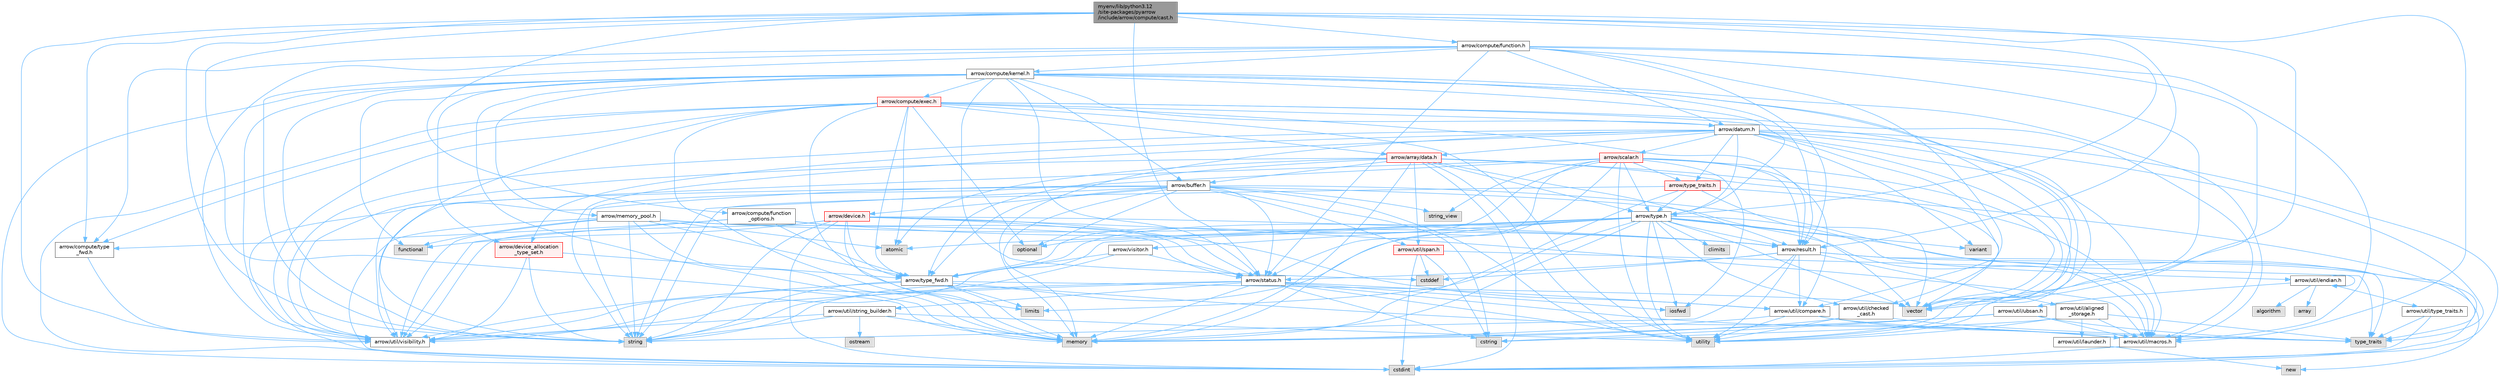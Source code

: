 digraph "myenv/lib/python3.12/site-packages/pyarrow/include/arrow/compute/cast.h"
{
 // LATEX_PDF_SIZE
  bgcolor="transparent";
  edge [fontname=Helvetica,fontsize=10,labelfontname=Helvetica,labelfontsize=10];
  node [fontname=Helvetica,fontsize=10,shape=box,height=0.2,width=0.4];
  Node1 [id="Node000001",label="myenv/lib/python3.12\l/site-packages/pyarrow\l/include/arrow/compute/cast.h",height=0.2,width=0.4,color="gray40", fillcolor="grey60", style="filled", fontcolor="black",tooltip=" "];
  Node1 -> Node2 [id="edge1_Node000001_Node000002",color="steelblue1",style="solid",tooltip=" "];
  Node2 [id="Node000002",label="memory",height=0.2,width=0.4,color="grey60", fillcolor="#E0E0E0", style="filled",tooltip=" "];
  Node1 -> Node3 [id="edge2_Node000001_Node000003",color="steelblue1",style="solid",tooltip=" "];
  Node3 [id="Node000003",label="string",height=0.2,width=0.4,color="grey60", fillcolor="#E0E0E0", style="filled",tooltip=" "];
  Node1 -> Node4 [id="edge3_Node000001_Node000004",color="steelblue1",style="solid",tooltip=" "];
  Node4 [id="Node000004",label="vector",height=0.2,width=0.4,color="grey60", fillcolor="#E0E0E0", style="filled",tooltip=" "];
  Node1 -> Node5 [id="edge4_Node000001_Node000005",color="steelblue1",style="solid",tooltip=" "];
  Node5 [id="Node000005",label="arrow/compute/function.h",height=0.2,width=0.4,color="grey40", fillcolor="white", style="filled",URL="$function_8h.html",tooltip=" "];
  Node5 -> Node3 [id="edge5_Node000005_Node000003",color="steelblue1",style="solid",tooltip=" "];
  Node5 -> Node6 [id="edge6_Node000005_Node000006",color="steelblue1",style="solid",tooltip=" "];
  Node6 [id="Node000006",label="utility",height=0.2,width=0.4,color="grey60", fillcolor="#E0E0E0", style="filled",tooltip=" "];
  Node5 -> Node4 [id="edge7_Node000005_Node000004",color="steelblue1",style="solid",tooltip=" "];
  Node5 -> Node7 [id="edge8_Node000005_Node000007",color="steelblue1",style="solid",tooltip=" "];
  Node7 [id="Node000007",label="arrow/compute/kernel.h",height=0.2,width=0.4,color="grey40", fillcolor="white", style="filled",URL="$kernel_8h.html",tooltip=" "];
  Node7 -> Node8 [id="edge9_Node000007_Node000008",color="steelblue1",style="solid",tooltip=" "];
  Node8 [id="Node000008",label="cstddef",height=0.2,width=0.4,color="grey60", fillcolor="#E0E0E0", style="filled",tooltip=" "];
  Node7 -> Node9 [id="edge10_Node000007_Node000009",color="steelblue1",style="solid",tooltip=" "];
  Node9 [id="Node000009",label="cstdint",height=0.2,width=0.4,color="grey60", fillcolor="#E0E0E0", style="filled",tooltip=" "];
  Node7 -> Node10 [id="edge11_Node000007_Node000010",color="steelblue1",style="solid",tooltip=" "];
  Node10 [id="Node000010",label="functional",height=0.2,width=0.4,color="grey60", fillcolor="#E0E0E0", style="filled",tooltip=" "];
  Node7 -> Node2 [id="edge12_Node000007_Node000002",color="steelblue1",style="solid",tooltip=" "];
  Node7 -> Node3 [id="edge13_Node000007_Node000003",color="steelblue1",style="solid",tooltip=" "];
  Node7 -> Node6 [id="edge14_Node000007_Node000006",color="steelblue1",style="solid",tooltip=" "];
  Node7 -> Node4 [id="edge15_Node000007_Node000004",color="steelblue1",style="solid",tooltip=" "];
  Node7 -> Node11 [id="edge16_Node000007_Node000011",color="steelblue1",style="solid",tooltip=" "];
  Node11 [id="Node000011",label="arrow/buffer.h",height=0.2,width=0.4,color="grey40", fillcolor="white", style="filled",URL="$buffer_8h.html",tooltip=" "];
  Node11 -> Node9 [id="edge17_Node000011_Node000009",color="steelblue1",style="solid",tooltip=" "];
  Node11 -> Node12 [id="edge18_Node000011_Node000012",color="steelblue1",style="solid",tooltip=" "];
  Node12 [id="Node000012",label="cstring",height=0.2,width=0.4,color="grey60", fillcolor="#E0E0E0", style="filled",tooltip=" "];
  Node11 -> Node2 [id="edge19_Node000011_Node000002",color="steelblue1",style="solid",tooltip=" "];
  Node11 -> Node13 [id="edge20_Node000011_Node000013",color="steelblue1",style="solid",tooltip=" "];
  Node13 [id="Node000013",label="optional",height=0.2,width=0.4,color="grey60", fillcolor="#E0E0E0", style="filled",tooltip=" "];
  Node11 -> Node3 [id="edge21_Node000011_Node000003",color="steelblue1",style="solid",tooltip=" "];
  Node11 -> Node14 [id="edge22_Node000011_Node000014",color="steelblue1",style="solid",tooltip=" "];
  Node14 [id="Node000014",label="string_view",height=0.2,width=0.4,color="grey60", fillcolor="#E0E0E0", style="filled",tooltip=" "];
  Node11 -> Node6 [id="edge23_Node000011_Node000006",color="steelblue1",style="solid",tooltip=" "];
  Node11 -> Node4 [id="edge24_Node000011_Node000004",color="steelblue1",style="solid",tooltip=" "];
  Node11 -> Node15 [id="edge25_Node000011_Node000015",color="steelblue1",style="solid",tooltip=" "];
  Node15 [id="Node000015",label="arrow/device.h",height=0.2,width=0.4,color="red", fillcolor="#FFF0F0", style="filled",URL="$device_8h.html",tooltip=" "];
  Node15 -> Node9 [id="edge26_Node000015_Node000009",color="steelblue1",style="solid",tooltip=" "];
  Node15 -> Node10 [id="edge27_Node000015_Node000010",color="steelblue1",style="solid",tooltip=" "];
  Node15 -> Node2 [id="edge28_Node000015_Node000002",color="steelblue1",style="solid",tooltip=" "];
  Node15 -> Node3 [id="edge29_Node000015_Node000003",color="steelblue1",style="solid",tooltip=" "];
  Node15 -> Node21 [id="edge30_Node000015_Node000021",color="steelblue1",style="solid",tooltip=" "];
  Node21 [id="Node000021",label="arrow/result.h",height=0.2,width=0.4,color="grey40", fillcolor="white", style="filled",URL="$result_8h.html",tooltip=" "];
  Node21 -> Node8 [id="edge31_Node000021_Node000008",color="steelblue1",style="solid",tooltip=" "];
  Node21 -> Node22 [id="edge32_Node000021_Node000022",color="steelblue1",style="solid",tooltip=" "];
  Node22 [id="Node000022",label="new",height=0.2,width=0.4,color="grey60", fillcolor="#E0E0E0", style="filled",tooltip=" "];
  Node21 -> Node3 [id="edge33_Node000021_Node000003",color="steelblue1",style="solid",tooltip=" "];
  Node21 -> Node23 [id="edge34_Node000021_Node000023",color="steelblue1",style="solid",tooltip=" "];
  Node23 [id="Node000023",label="type_traits",height=0.2,width=0.4,color="grey60", fillcolor="#E0E0E0", style="filled",tooltip=" "];
  Node21 -> Node6 [id="edge35_Node000021_Node000006",color="steelblue1",style="solid",tooltip=" "];
  Node21 -> Node24 [id="edge36_Node000021_Node000024",color="steelblue1",style="solid",tooltip=" "];
  Node24 [id="Node000024",label="arrow/status.h",height=0.2,width=0.4,color="grey40", fillcolor="white", style="filled",URL="$status_8h.html",tooltip=" "];
  Node24 -> Node12 [id="edge37_Node000024_Node000012",color="steelblue1",style="solid",tooltip=" "];
  Node24 -> Node25 [id="edge38_Node000024_Node000025",color="steelblue1",style="solid",tooltip=" "];
  Node25 [id="Node000025",label="iosfwd",height=0.2,width=0.4,color="grey60", fillcolor="#E0E0E0", style="filled",tooltip=" "];
  Node24 -> Node2 [id="edge39_Node000024_Node000002",color="steelblue1",style="solid",tooltip=" "];
  Node24 -> Node3 [id="edge40_Node000024_Node000003",color="steelblue1",style="solid",tooltip=" "];
  Node24 -> Node6 [id="edge41_Node000024_Node000006",color="steelblue1",style="solid",tooltip=" "];
  Node24 -> Node26 [id="edge42_Node000024_Node000026",color="steelblue1",style="solid",tooltip=" "];
  Node26 [id="Node000026",label="arrow/util/compare.h",height=0.2,width=0.4,color="grey40", fillcolor="white", style="filled",URL="$util_2compare_8h.html",tooltip=" "];
  Node26 -> Node2 [id="edge43_Node000026_Node000002",color="steelblue1",style="solid",tooltip=" "];
  Node26 -> Node23 [id="edge44_Node000026_Node000023",color="steelblue1",style="solid",tooltip=" "];
  Node26 -> Node6 [id="edge45_Node000026_Node000006",color="steelblue1",style="solid",tooltip=" "];
  Node26 -> Node19 [id="edge46_Node000026_Node000019",color="steelblue1",style="solid",tooltip=" "];
  Node19 [id="Node000019",label="arrow/util/macros.h",height=0.2,width=0.4,color="grey40", fillcolor="white", style="filled",URL="$macros_8h.html",tooltip=" "];
  Node19 -> Node9 [id="edge47_Node000019_Node000009",color="steelblue1",style="solid",tooltip=" "];
  Node24 -> Node19 [id="edge48_Node000024_Node000019",color="steelblue1",style="solid",tooltip=" "];
  Node24 -> Node27 [id="edge49_Node000024_Node000027",color="steelblue1",style="solid",tooltip=" "];
  Node27 [id="Node000027",label="arrow/util/string_builder.h",height=0.2,width=0.4,color="grey40", fillcolor="white", style="filled",URL="$string__builder_8h.html",tooltip=" "];
  Node27 -> Node2 [id="edge50_Node000027_Node000002",color="steelblue1",style="solid",tooltip=" "];
  Node27 -> Node28 [id="edge51_Node000027_Node000028",color="steelblue1",style="solid",tooltip=" "];
  Node28 [id="Node000028",label="ostream",height=0.2,width=0.4,color="grey60", fillcolor="#E0E0E0", style="filled",tooltip=" "];
  Node27 -> Node3 [id="edge52_Node000027_Node000003",color="steelblue1",style="solid",tooltip=" "];
  Node27 -> Node6 [id="edge53_Node000027_Node000006",color="steelblue1",style="solid",tooltip=" "];
  Node27 -> Node20 [id="edge54_Node000027_Node000020",color="steelblue1",style="solid",tooltip=" "];
  Node20 [id="Node000020",label="arrow/util/visibility.h",height=0.2,width=0.4,color="grey40", fillcolor="white", style="filled",URL="$include_2arrow_2util_2visibility_8h.html",tooltip=" "];
  Node24 -> Node20 [id="edge55_Node000024_Node000020",color="steelblue1",style="solid",tooltip=" "];
  Node21 -> Node29 [id="edge56_Node000021_Node000029",color="steelblue1",style="solid",tooltip=" "];
  Node29 [id="Node000029",label="arrow/util/aligned\l_storage.h",height=0.2,width=0.4,color="grey40", fillcolor="white", style="filled",URL="$aligned__storage_8h.html",tooltip=" "];
  Node29 -> Node12 [id="edge57_Node000029_Node000012",color="steelblue1",style="solid",tooltip=" "];
  Node29 -> Node23 [id="edge58_Node000029_Node000023",color="steelblue1",style="solid",tooltip=" "];
  Node29 -> Node6 [id="edge59_Node000029_Node000006",color="steelblue1",style="solid",tooltip=" "];
  Node29 -> Node30 [id="edge60_Node000029_Node000030",color="steelblue1",style="solid",tooltip=" "];
  Node30 [id="Node000030",label="arrow/util/launder.h",height=0.2,width=0.4,color="grey40", fillcolor="white", style="filled",URL="$launder_8h.html",tooltip=" "];
  Node30 -> Node22 [id="edge61_Node000030_Node000022",color="steelblue1",style="solid",tooltip=" "];
  Node29 -> Node19 [id="edge62_Node000029_Node000019",color="steelblue1",style="solid",tooltip=" "];
  Node21 -> Node26 [id="edge63_Node000021_Node000026",color="steelblue1",style="solid",tooltip=" "];
  Node15 -> Node24 [id="edge64_Node000015_Node000024",color="steelblue1",style="solid",tooltip=" "];
  Node15 -> Node17 [id="edge65_Node000015_Node000017",color="steelblue1",style="solid",tooltip=" "];
  Node17 [id="Node000017",label="arrow/type_fwd.h",height=0.2,width=0.4,color="grey40", fillcolor="white", style="filled",URL="$arrow_2type__fwd_8h.html",tooltip=" "];
  Node17 -> Node18 [id="edge66_Node000017_Node000018",color="steelblue1",style="solid",tooltip=" "];
  Node18 [id="Node000018",label="limits",height=0.2,width=0.4,color="grey60", fillcolor="#E0E0E0", style="filled",tooltip=" "];
  Node17 -> Node2 [id="edge67_Node000017_Node000002",color="steelblue1",style="solid",tooltip=" "];
  Node17 -> Node3 [id="edge68_Node000017_Node000003",color="steelblue1",style="solid",tooltip=" "];
  Node17 -> Node4 [id="edge69_Node000017_Node000004",color="steelblue1",style="solid",tooltip=" "];
  Node17 -> Node19 [id="edge70_Node000017_Node000019",color="steelblue1",style="solid",tooltip=" "];
  Node17 -> Node20 [id="edge71_Node000017_Node000020",color="steelblue1",style="solid",tooltip=" "];
  Node15 -> Node26 [id="edge72_Node000015_Node000026",color="steelblue1",style="solid",tooltip=" "];
  Node15 -> Node19 [id="edge73_Node000015_Node000019",color="steelblue1",style="solid",tooltip=" "];
  Node15 -> Node20 [id="edge74_Node000015_Node000020",color="steelblue1",style="solid",tooltip=" "];
  Node11 -> Node24 [id="edge75_Node000011_Node000024",color="steelblue1",style="solid",tooltip=" "];
  Node11 -> Node17 [id="edge76_Node000011_Node000017",color="steelblue1",style="solid",tooltip=" "];
  Node11 -> Node19 [id="edge77_Node000011_Node000019",color="steelblue1",style="solid",tooltip=" "];
  Node11 -> Node31 [id="edge78_Node000011_Node000031",color="steelblue1",style="solid",tooltip=" "];
  Node31 [id="Node000031",label="arrow/util/span.h",height=0.2,width=0.4,color="red", fillcolor="#FFF0F0", style="filled",URL="$span_8h.html",tooltip=" "];
  Node31 -> Node8 [id="edge79_Node000031_Node000008",color="steelblue1",style="solid",tooltip=" "];
  Node31 -> Node9 [id="edge80_Node000031_Node000009",color="steelblue1",style="solid",tooltip=" "];
  Node31 -> Node12 [id="edge81_Node000031_Node000012",color="steelblue1",style="solid",tooltip=" "];
  Node31 -> Node23 [id="edge82_Node000031_Node000023",color="steelblue1",style="solid",tooltip=" "];
  Node11 -> Node20 [id="edge83_Node000011_Node000020",color="steelblue1",style="solid",tooltip=" "];
  Node7 -> Node33 [id="edge84_Node000007_Node000033",color="steelblue1",style="solid",tooltip=" "];
  Node33 [id="Node000033",label="arrow/compute/exec.h",height=0.2,width=0.4,color="red", fillcolor="#FFF0F0", style="filled",URL="$exec_8h.html",tooltip=" "];
  Node33 -> Node34 [id="edge85_Node000033_Node000034",color="steelblue1",style="solid",tooltip=" "];
  Node34 [id="Node000034",label="atomic",height=0.2,width=0.4,color="grey60", fillcolor="#E0E0E0", style="filled",tooltip=" "];
  Node33 -> Node9 [id="edge86_Node000033_Node000009",color="steelblue1",style="solid",tooltip=" "];
  Node33 -> Node18 [id="edge87_Node000033_Node000018",color="steelblue1",style="solid",tooltip=" "];
  Node33 -> Node2 [id="edge88_Node000033_Node000002",color="steelblue1",style="solid",tooltip=" "];
  Node33 -> Node13 [id="edge89_Node000033_Node000013",color="steelblue1",style="solid",tooltip=" "];
  Node33 -> Node3 [id="edge90_Node000033_Node000003",color="steelblue1",style="solid",tooltip=" "];
  Node33 -> Node6 [id="edge91_Node000033_Node000006",color="steelblue1",style="solid",tooltip=" "];
  Node33 -> Node4 [id="edge92_Node000033_Node000004",color="steelblue1",style="solid",tooltip=" "];
  Node33 -> Node35 [id="edge93_Node000033_Node000035",color="steelblue1",style="solid",tooltip=" "];
  Node35 [id="Node000035",label="arrow/array/data.h",height=0.2,width=0.4,color="red", fillcolor="#FFF0F0", style="filled",URL="$data_8h.html",tooltip=" "];
  Node35 -> Node34 [id="edge94_Node000035_Node000034",color="steelblue1",style="solid",tooltip=" "];
  Node35 -> Node9 [id="edge95_Node000035_Node000009",color="steelblue1",style="solid",tooltip=" "];
  Node35 -> Node2 [id="edge96_Node000035_Node000002",color="steelblue1",style="solid",tooltip=" "];
  Node35 -> Node6 [id="edge97_Node000035_Node000006",color="steelblue1",style="solid",tooltip=" "];
  Node35 -> Node4 [id="edge98_Node000035_Node000004",color="steelblue1",style="solid",tooltip=" "];
  Node35 -> Node11 [id="edge99_Node000035_Node000011",color="steelblue1",style="solid",tooltip=" "];
  Node35 -> Node21 [id="edge100_Node000035_Node000021",color="steelblue1",style="solid",tooltip=" "];
  Node35 -> Node39 [id="edge101_Node000035_Node000039",color="steelblue1",style="solid",tooltip=" "];
  Node39 [id="Node000039",label="arrow/type.h",height=0.2,width=0.4,color="grey40", fillcolor="white", style="filled",URL="$type_8h.html",tooltip=" "];
  Node39 -> Node34 [id="edge102_Node000039_Node000034",color="steelblue1",style="solid",tooltip=" "];
  Node39 -> Node40 [id="edge103_Node000039_Node000040",color="steelblue1",style="solid",tooltip=" "];
  Node40 [id="Node000040",label="climits",height=0.2,width=0.4,color="grey60", fillcolor="#E0E0E0", style="filled",tooltip=" "];
  Node39 -> Node9 [id="edge104_Node000039_Node000009",color="steelblue1",style="solid",tooltip=" "];
  Node39 -> Node25 [id="edge105_Node000039_Node000025",color="steelblue1",style="solid",tooltip=" "];
  Node39 -> Node18 [id="edge106_Node000039_Node000018",color="steelblue1",style="solid",tooltip=" "];
  Node39 -> Node2 [id="edge107_Node000039_Node000002",color="steelblue1",style="solid",tooltip=" "];
  Node39 -> Node13 [id="edge108_Node000039_Node000013",color="steelblue1",style="solid",tooltip=" "];
  Node39 -> Node3 [id="edge109_Node000039_Node000003",color="steelblue1",style="solid",tooltip=" "];
  Node39 -> Node6 [id="edge110_Node000039_Node000006",color="steelblue1",style="solid",tooltip=" "];
  Node39 -> Node38 [id="edge111_Node000039_Node000038",color="steelblue1",style="solid",tooltip=" "];
  Node38 [id="Node000038",label="variant",height=0.2,width=0.4,color="grey60", fillcolor="#E0E0E0", style="filled",tooltip=" "];
  Node39 -> Node4 [id="edge112_Node000039_Node000004",color="steelblue1",style="solid",tooltip=" "];
  Node39 -> Node21 [id="edge113_Node000039_Node000021",color="steelblue1",style="solid",tooltip=" "];
  Node39 -> Node17 [id="edge114_Node000039_Node000017",color="steelblue1",style="solid",tooltip=" "];
  Node39 -> Node41 [id="edge115_Node000039_Node000041",color="steelblue1",style="solid",tooltip=" "];
  Node41 [id="Node000041",label="arrow/util/checked\l_cast.h",height=0.2,width=0.4,color="grey40", fillcolor="white", style="filled",URL="$checked__cast_8h.html",tooltip=" "];
  Node41 -> Node2 [id="edge116_Node000041_Node000002",color="steelblue1",style="solid",tooltip=" "];
  Node41 -> Node23 [id="edge117_Node000041_Node000023",color="steelblue1",style="solid",tooltip=" "];
  Node41 -> Node6 [id="edge118_Node000041_Node000006",color="steelblue1",style="solid",tooltip=" "];
  Node39 -> Node42 [id="edge119_Node000039_Node000042",color="steelblue1",style="solid",tooltip=" "];
  Node42 [id="Node000042",label="arrow/util/endian.h",height=0.2,width=0.4,color="grey40", fillcolor="white", style="filled",URL="$endian_8h.html",tooltip=" "];
  Node42 -> Node42 [id="edge120_Node000042_Node000042",color="steelblue1",style="solid",tooltip=" "];
  Node42 -> Node43 [id="edge121_Node000042_Node000043",color="steelblue1",style="solid",tooltip=" "];
  Node43 [id="Node000043",label="algorithm",height=0.2,width=0.4,color="grey60", fillcolor="#E0E0E0", style="filled",tooltip=" "];
  Node42 -> Node44 [id="edge122_Node000042_Node000044",color="steelblue1",style="solid",tooltip=" "];
  Node44 [id="Node000044",label="array",height=0.2,width=0.4,color="grey60", fillcolor="#E0E0E0", style="filled",tooltip=" "];
  Node42 -> Node45 [id="edge123_Node000042_Node000045",color="steelblue1",style="solid",tooltip=" "];
  Node45 [id="Node000045",label="arrow/util/type_traits.h",height=0.2,width=0.4,color="grey40", fillcolor="white", style="filled",URL="$include_2arrow_2util_2type__traits_8h.html",tooltip=" "];
  Node45 -> Node9 [id="edge124_Node000045_Node000009",color="steelblue1",style="solid",tooltip=" "];
  Node45 -> Node23 [id="edge125_Node000045_Node000023",color="steelblue1",style="solid",tooltip=" "];
  Node42 -> Node46 [id="edge126_Node000042_Node000046",color="steelblue1",style="solid",tooltip=" "];
  Node46 [id="Node000046",label="arrow/util/ubsan.h",height=0.2,width=0.4,color="grey40", fillcolor="white", style="filled",URL="$ubsan_8h.html",tooltip=" "];
  Node46 -> Node12 [id="edge127_Node000046_Node000012",color="steelblue1",style="solid",tooltip=" "];
  Node46 -> Node2 [id="edge128_Node000046_Node000002",color="steelblue1",style="solid",tooltip=" "];
  Node46 -> Node23 [id="edge129_Node000046_Node000023",color="steelblue1",style="solid",tooltip=" "];
  Node46 -> Node19 [id="edge130_Node000046_Node000019",color="steelblue1",style="solid",tooltip=" "];
  Node39 -> Node19 [id="edge131_Node000039_Node000019",color="steelblue1",style="solid",tooltip=" "];
  Node39 -> Node20 [id="edge132_Node000039_Node000020",color="steelblue1",style="solid",tooltip=" "];
  Node39 -> Node47 [id="edge133_Node000039_Node000047",color="steelblue1",style="solid",tooltip=" "];
  Node47 [id="Node000047",label="arrow/visitor.h",height=0.2,width=0.4,color="grey40", fillcolor="white", style="filled",URL="$visitor_8h.html",tooltip=" "];
  Node47 -> Node24 [id="edge134_Node000047_Node000024",color="steelblue1",style="solid",tooltip=" "];
  Node47 -> Node17 [id="edge135_Node000047_Node000017",color="steelblue1",style="solid",tooltip=" "];
  Node47 -> Node20 [id="edge136_Node000047_Node000020",color="steelblue1",style="solid",tooltip=" "];
  Node35 -> Node17 [id="edge137_Node000035_Node000017",color="steelblue1",style="solid",tooltip=" "];
  Node35 -> Node19 [id="edge138_Node000035_Node000019",color="steelblue1",style="solid",tooltip=" "];
  Node35 -> Node31 [id="edge139_Node000035_Node000031",color="steelblue1",style="solid",tooltip=" "];
  Node35 -> Node20 [id="edge140_Node000035_Node000020",color="steelblue1",style="solid",tooltip=" "];
  Node33 -> Node50 [id="edge141_Node000033_Node000050",color="steelblue1",style="solid",tooltip=" "];
  Node50 [id="Node000050",label="arrow/compute/type\l_fwd.h",height=0.2,width=0.4,color="grey40", fillcolor="white", style="filled",URL="$arrow_2compute_2type__fwd_8h.html",tooltip=" "];
  Node50 -> Node20 [id="edge142_Node000050_Node000020",color="steelblue1",style="solid",tooltip=" "];
  Node33 -> Node51 [id="edge143_Node000033_Node000051",color="steelblue1",style="solid",tooltip=" "];
  Node51 [id="Node000051",label="arrow/datum.h",height=0.2,width=0.4,color="grey40", fillcolor="white", style="filled",URL="$datum_8h.html",tooltip=" "];
  Node51 -> Node9 [id="edge144_Node000051_Node000009",color="steelblue1",style="solid",tooltip=" "];
  Node51 -> Node2 [id="edge145_Node000051_Node000002",color="steelblue1",style="solid",tooltip=" "];
  Node51 -> Node3 [id="edge146_Node000051_Node000003",color="steelblue1",style="solid",tooltip=" "];
  Node51 -> Node23 [id="edge147_Node000051_Node000023",color="steelblue1",style="solid",tooltip=" "];
  Node51 -> Node6 [id="edge148_Node000051_Node000006",color="steelblue1",style="solid",tooltip=" "];
  Node51 -> Node38 [id="edge149_Node000051_Node000038",color="steelblue1",style="solid",tooltip=" "];
  Node51 -> Node4 [id="edge150_Node000051_Node000004",color="steelblue1",style="solid",tooltip=" "];
  Node51 -> Node35 [id="edge151_Node000051_Node000035",color="steelblue1",style="solid",tooltip=" "];
  Node51 -> Node52 [id="edge152_Node000051_Node000052",color="steelblue1",style="solid",tooltip=" "];
  Node52 [id="Node000052",label="arrow/device_allocation\l_type_set.h",height=0.2,width=0.4,color="red", fillcolor="#FFF0F0", style="filled",URL="$device__allocation__type__set_8h.html",tooltip=" "];
  Node52 -> Node3 [id="edge153_Node000052_Node000003",color="steelblue1",style="solid",tooltip=" "];
  Node52 -> Node17 [id="edge154_Node000052_Node000017",color="steelblue1",style="solid",tooltip=" "];
  Node52 -> Node20 [id="edge155_Node000052_Node000020",color="steelblue1",style="solid",tooltip=" "];
  Node51 -> Node54 [id="edge156_Node000051_Node000054",color="steelblue1",style="solid",tooltip=" "];
  Node54 [id="Node000054",label="arrow/scalar.h",height=0.2,width=0.4,color="red", fillcolor="#FFF0F0", style="filled",URL="$scalar_8h.html",tooltip=" "];
  Node54 -> Node25 [id="edge157_Node000054_Node000025",color="steelblue1",style="solid",tooltip=" "];
  Node54 -> Node2 [id="edge158_Node000054_Node000002",color="steelblue1",style="solid",tooltip=" "];
  Node54 -> Node3 [id="edge159_Node000054_Node000003",color="steelblue1",style="solid",tooltip=" "];
  Node54 -> Node14 [id="edge160_Node000054_Node000014",color="steelblue1",style="solid",tooltip=" "];
  Node54 -> Node6 [id="edge161_Node000054_Node000006",color="steelblue1",style="solid",tooltip=" "];
  Node54 -> Node4 [id="edge162_Node000054_Node000004",color="steelblue1",style="solid",tooltip=" "];
  Node54 -> Node21 [id="edge163_Node000054_Node000021",color="steelblue1",style="solid",tooltip=" "];
  Node54 -> Node24 [id="edge164_Node000054_Node000024",color="steelblue1",style="solid",tooltip=" "];
  Node54 -> Node39 [id="edge165_Node000054_Node000039",color="steelblue1",style="solid",tooltip=" "];
  Node54 -> Node17 [id="edge166_Node000054_Node000017",color="steelblue1",style="solid",tooltip=" "];
  Node54 -> Node59 [id="edge167_Node000054_Node000059",color="steelblue1",style="solid",tooltip=" "];
  Node59 [id="Node000059",label="arrow/type_traits.h",height=0.2,width=0.4,color="red", fillcolor="#FFF0F0", style="filled",URL="$include_2arrow_2type__traits_8h.html",tooltip=" "];
  Node59 -> Node2 [id="edge168_Node000059_Node000002",color="steelblue1",style="solid",tooltip=" "];
  Node59 -> Node3 [id="edge169_Node000059_Node000003",color="steelblue1",style="solid",tooltip=" "];
  Node59 -> Node23 [id="edge170_Node000059_Node000023",color="steelblue1",style="solid",tooltip=" "];
  Node59 -> Node4 [id="edge171_Node000059_Node000004",color="steelblue1",style="solid",tooltip=" "];
  Node59 -> Node39 [id="edge172_Node000059_Node000039",color="steelblue1",style="solid",tooltip=" "];
  Node54 -> Node26 [id="edge173_Node000054_Node000026",color="steelblue1",style="solid",tooltip=" "];
  Node54 -> Node20 [id="edge174_Node000054_Node000020",color="steelblue1",style="solid",tooltip=" "];
  Node51 -> Node39 [id="edge175_Node000051_Node000039",color="steelblue1",style="solid",tooltip=" "];
  Node51 -> Node59 [id="edge176_Node000051_Node000059",color="steelblue1",style="solid",tooltip=" "];
  Node51 -> Node41 [id="edge177_Node000051_Node000041",color="steelblue1",style="solid",tooltip=" "];
  Node51 -> Node19 [id="edge178_Node000051_Node000019",color="steelblue1",style="solid",tooltip=" "];
  Node51 -> Node20 [id="edge179_Node000051_Node000020",color="steelblue1",style="solid",tooltip=" "];
  Node33 -> Node21 [id="edge180_Node000033_Node000021",color="steelblue1",style="solid",tooltip=" "];
  Node33 -> Node17 [id="edge181_Node000033_Node000017",color="steelblue1",style="solid",tooltip=" "];
  Node33 -> Node19 [id="edge182_Node000033_Node000019",color="steelblue1",style="solid",tooltip=" "];
  Node33 -> Node20 [id="edge183_Node000033_Node000020",color="steelblue1",style="solid",tooltip=" "];
  Node7 -> Node51 [id="edge184_Node000007_Node000051",color="steelblue1",style="solid",tooltip=" "];
  Node7 -> Node52 [id="edge185_Node000007_Node000052",color="steelblue1",style="solid",tooltip=" "];
  Node7 -> Node67 [id="edge186_Node000007_Node000067",color="steelblue1",style="solid",tooltip=" "];
  Node67 [id="Node000067",label="arrow/memory_pool.h",height=0.2,width=0.4,color="grey40", fillcolor="white", style="filled",URL="$memory__pool_8h.html",tooltip=" "];
  Node67 -> Node34 [id="edge187_Node000067_Node000034",color="steelblue1",style="solid",tooltip=" "];
  Node67 -> Node9 [id="edge188_Node000067_Node000009",color="steelblue1",style="solid",tooltip=" "];
  Node67 -> Node10 [id="edge189_Node000067_Node000010",color="steelblue1",style="solid",tooltip=" "];
  Node67 -> Node2 [id="edge190_Node000067_Node000002",color="steelblue1",style="solid",tooltip=" "];
  Node67 -> Node3 [id="edge191_Node000067_Node000003",color="steelblue1",style="solid",tooltip=" "];
  Node67 -> Node21 [id="edge192_Node000067_Node000021",color="steelblue1",style="solid",tooltip=" "];
  Node67 -> Node24 [id="edge193_Node000067_Node000024",color="steelblue1",style="solid",tooltip=" "];
  Node67 -> Node17 [id="edge194_Node000067_Node000017",color="steelblue1",style="solid",tooltip=" "];
  Node67 -> Node20 [id="edge195_Node000067_Node000020",color="steelblue1",style="solid",tooltip=" "];
  Node7 -> Node21 [id="edge196_Node000007_Node000021",color="steelblue1",style="solid",tooltip=" "];
  Node7 -> Node24 [id="edge197_Node000007_Node000024",color="steelblue1",style="solid",tooltip=" "];
  Node7 -> Node39 [id="edge198_Node000007_Node000039",color="steelblue1",style="solid",tooltip=" "];
  Node7 -> Node19 [id="edge199_Node000007_Node000019",color="steelblue1",style="solid",tooltip=" "];
  Node7 -> Node20 [id="edge200_Node000007_Node000020",color="steelblue1",style="solid",tooltip=" "];
  Node5 -> Node50 [id="edge201_Node000005_Node000050",color="steelblue1",style="solid",tooltip=" "];
  Node5 -> Node51 [id="edge202_Node000005_Node000051",color="steelblue1",style="solid",tooltip=" "];
  Node5 -> Node21 [id="edge203_Node000005_Node000021",color="steelblue1",style="solid",tooltip=" "];
  Node5 -> Node24 [id="edge204_Node000005_Node000024",color="steelblue1",style="solid",tooltip=" "];
  Node5 -> Node26 [id="edge205_Node000005_Node000026",color="steelblue1",style="solid",tooltip=" "];
  Node5 -> Node19 [id="edge206_Node000005_Node000019",color="steelblue1",style="solid",tooltip=" "];
  Node5 -> Node20 [id="edge207_Node000005_Node000020",color="steelblue1",style="solid",tooltip=" "];
  Node1 -> Node68 [id="edge208_Node000001_Node000068",color="steelblue1",style="solid",tooltip=" "];
  Node68 [id="Node000068",label="arrow/compute/function\l_options.h",height=0.2,width=0.4,color="grey40", fillcolor="white", style="filled",URL="$function__options_8h.html",tooltip=" "];
  Node68 -> Node50 [id="edge209_Node000068_Node000050",color="steelblue1",style="solid",tooltip=" "];
  Node68 -> Node21 [id="edge210_Node000068_Node000021",color="steelblue1",style="solid",tooltip=" "];
  Node68 -> Node24 [id="edge211_Node000068_Node000024",color="steelblue1",style="solid",tooltip=" "];
  Node68 -> Node17 [id="edge212_Node000068_Node000017",color="steelblue1",style="solid",tooltip=" "];
  Node68 -> Node20 [id="edge213_Node000068_Node000020",color="steelblue1",style="solid",tooltip=" "];
  Node1 -> Node50 [id="edge214_Node000001_Node000050",color="steelblue1",style="solid",tooltip=" "];
  Node1 -> Node21 [id="edge215_Node000001_Node000021",color="steelblue1",style="solid",tooltip=" "];
  Node1 -> Node24 [id="edge216_Node000001_Node000024",color="steelblue1",style="solid",tooltip=" "];
  Node1 -> Node39 [id="edge217_Node000001_Node000039",color="steelblue1",style="solid",tooltip=" "];
  Node1 -> Node19 [id="edge218_Node000001_Node000019",color="steelblue1",style="solid",tooltip=" "];
  Node1 -> Node20 [id="edge219_Node000001_Node000020",color="steelblue1",style="solid",tooltip=" "];
}
